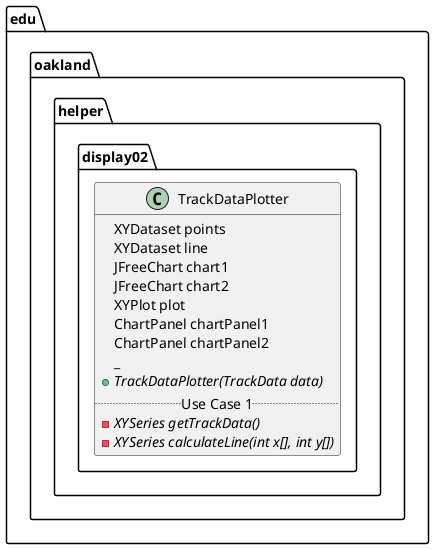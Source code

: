 @startuml TrackDataPlotter

package edu.oakland.helper.display02 {
    class TrackDataPlotter {
    XYDataset points
    XYDataset line
    JFreeChart chart1
    JFreeChart chart2
    XYPlot plot
    ChartPanel chartPanel1
    ChartPanel chartPanel2
    _
    {abstract} + TrackDataPlotter(TrackData data)
    .. Use Case 1 ..
    {abstract} - XYSeries getTrackData()
    {abstract} - XYSeries calculateLine(int x[], int y[])
    }
}

@enduml
